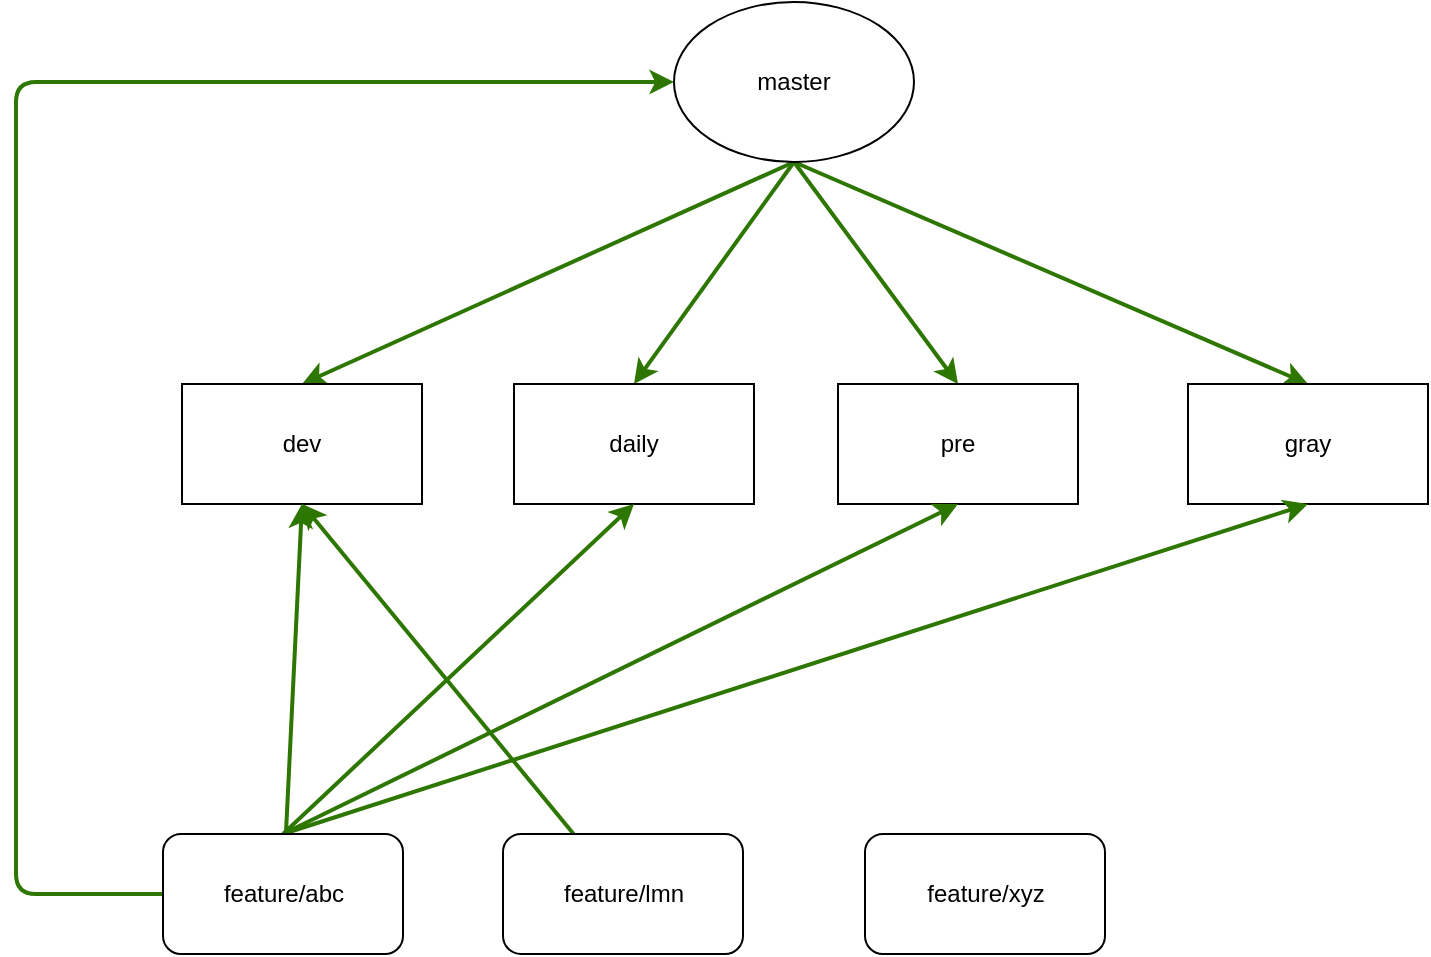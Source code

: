<mxfile version="14.8.5" type="github">
  <diagram id="s3pFUjLe2eQD0npNgUDj" name="第 1 页">
    <mxGraphModel dx="865" dy="556" grid="0" gridSize="10" guides="1" tooltips="1" connect="1" arrows="1" fold="1" page="1" pageScale="1" pageWidth="827" pageHeight="1169" math="0" shadow="0">
      <root>
        <mxCell id="0" />
        <mxCell id="1" parent="0" />
        <mxCell id="ru76uHa1ws_zug5KNI6n-6" style="rounded=0;orthogonalLoop=1;jettySize=auto;html=1;entryX=0.5;entryY=0;entryDx=0;entryDy=0;exitX=0.5;exitY=1;exitDx=0;exitDy=0;fillColor=#60a917;strokeColor=#2D7600;strokeWidth=2;" edge="1" parent="1" source="ru76uHa1ws_zug5KNI6n-1" target="ru76uHa1ws_zug5KNI6n-2">
          <mxGeometry relative="1" as="geometry" />
        </mxCell>
        <mxCell id="ru76uHa1ws_zug5KNI6n-7" style="edgeStyle=none;rounded=0;orthogonalLoop=1;jettySize=auto;html=1;entryX=0.5;entryY=0;entryDx=0;entryDy=0;exitX=0.5;exitY=1;exitDx=0;exitDy=0;fillColor=#60a917;strokeColor=#2D7600;strokeWidth=2;" edge="1" parent="1" source="ru76uHa1ws_zug5KNI6n-1" target="ru76uHa1ws_zug5KNI6n-3">
          <mxGeometry relative="1" as="geometry" />
        </mxCell>
        <mxCell id="ru76uHa1ws_zug5KNI6n-8" style="edgeStyle=none;rounded=0;orthogonalLoop=1;jettySize=auto;html=1;entryX=0.5;entryY=0;entryDx=0;entryDy=0;exitX=0.5;exitY=1;exitDx=0;exitDy=0;fillColor=#60a917;strokeColor=#2D7600;strokeWidth=2;" edge="1" parent="1" source="ru76uHa1ws_zug5KNI6n-1" target="ru76uHa1ws_zug5KNI6n-4">
          <mxGeometry relative="1" as="geometry" />
        </mxCell>
        <mxCell id="ru76uHa1ws_zug5KNI6n-9" style="edgeStyle=none;rounded=1;orthogonalLoop=1;jettySize=auto;html=1;entryX=0.5;entryY=0;entryDx=0;entryDy=0;exitX=0.5;exitY=1;exitDx=0;exitDy=0;fillColor=#60a917;strokeColor=#2D7600;strokeWidth=2;" edge="1" parent="1" source="ru76uHa1ws_zug5KNI6n-1" target="ru76uHa1ws_zug5KNI6n-5">
          <mxGeometry relative="1" as="geometry" />
        </mxCell>
        <mxCell id="ru76uHa1ws_zug5KNI6n-1" value="master" style="ellipse;whiteSpace=wrap;html=1;" vertex="1" parent="1">
          <mxGeometry x="363" y="185" width="120" height="80" as="geometry" />
        </mxCell>
        <mxCell id="ru76uHa1ws_zug5KNI6n-2" value="dev" style="rounded=0;whiteSpace=wrap;html=1;" vertex="1" parent="1">
          <mxGeometry x="117" y="376" width="120" height="60" as="geometry" />
        </mxCell>
        <mxCell id="ru76uHa1ws_zug5KNI6n-3" value="daily" style="rounded=0;whiteSpace=wrap;html=1;" vertex="1" parent="1">
          <mxGeometry x="283" y="376" width="120" height="60" as="geometry" />
        </mxCell>
        <mxCell id="ru76uHa1ws_zug5KNI6n-4" value="pre" style="rounded=0;whiteSpace=wrap;html=1;" vertex="1" parent="1">
          <mxGeometry x="445" y="376" width="120" height="60" as="geometry" />
        </mxCell>
        <mxCell id="ru76uHa1ws_zug5KNI6n-5" value="gray" style="rounded=0;whiteSpace=wrap;html=1;" vertex="1" parent="1">
          <mxGeometry x="620" y="376" width="120" height="60" as="geometry" />
        </mxCell>
        <mxCell id="ru76uHa1ws_zug5KNI6n-14" style="edgeStyle=none;rounded=1;orthogonalLoop=1;jettySize=auto;html=1;entryX=0.5;entryY=1;entryDx=0;entryDy=0;strokeWidth=2;fillColor=#60a917;strokeColor=#2D7600;" edge="1" parent="1" source="ru76uHa1ws_zug5KNI6n-11" target="ru76uHa1ws_zug5KNI6n-2">
          <mxGeometry relative="1" as="geometry" />
        </mxCell>
        <mxCell id="ru76uHa1ws_zug5KNI6n-15" style="edgeStyle=none;rounded=1;orthogonalLoop=1;jettySize=auto;html=1;entryX=0.5;entryY=1;entryDx=0;entryDy=0;strokeWidth=2;exitX=0.5;exitY=0;exitDx=0;exitDy=0;fillColor=#60a917;strokeColor=#2D7600;" edge="1" parent="1" source="ru76uHa1ws_zug5KNI6n-11" target="ru76uHa1ws_zug5KNI6n-3">
          <mxGeometry relative="1" as="geometry" />
        </mxCell>
        <mxCell id="ru76uHa1ws_zug5KNI6n-16" style="edgeStyle=none;rounded=1;orthogonalLoop=1;jettySize=auto;html=1;entryX=0.5;entryY=1;entryDx=0;entryDy=0;strokeWidth=2;exitX=0.5;exitY=0;exitDx=0;exitDy=0;fillColor=#60a917;strokeColor=#2D7600;" edge="1" parent="1" source="ru76uHa1ws_zug5KNI6n-11" target="ru76uHa1ws_zug5KNI6n-4">
          <mxGeometry relative="1" as="geometry" />
        </mxCell>
        <mxCell id="ru76uHa1ws_zug5KNI6n-18" style="edgeStyle=none;rounded=1;orthogonalLoop=1;jettySize=auto;html=1;entryX=0.5;entryY=1;entryDx=0;entryDy=0;strokeWidth=2;exitX=0.5;exitY=0;exitDx=0;exitDy=0;fillColor=#60a917;strokeColor=#2D7600;" edge="1" parent="1" source="ru76uHa1ws_zug5KNI6n-11" target="ru76uHa1ws_zug5KNI6n-5">
          <mxGeometry relative="1" as="geometry" />
        </mxCell>
        <mxCell id="ru76uHa1ws_zug5KNI6n-19" style="edgeStyle=orthogonalEdgeStyle;rounded=1;orthogonalLoop=1;jettySize=auto;html=1;entryX=0;entryY=0.5;entryDx=0;entryDy=0;strokeWidth=2;fillColor=#60a917;strokeColor=#2D7600;" edge="1" parent="1" source="ru76uHa1ws_zug5KNI6n-11" target="ru76uHa1ws_zug5KNI6n-1">
          <mxGeometry relative="1" as="geometry">
            <Array as="points">
              <mxPoint x="34" y="631" />
              <mxPoint x="34" y="225" />
            </Array>
          </mxGeometry>
        </mxCell>
        <mxCell id="ru76uHa1ws_zug5KNI6n-11" value="feature/abc" style="rounded=1;whiteSpace=wrap;html=1;" vertex="1" parent="1">
          <mxGeometry x="107.5" y="601" width="120" height="60" as="geometry" />
        </mxCell>
        <mxCell id="ru76uHa1ws_zug5KNI6n-17" style="edgeStyle=none;rounded=1;orthogonalLoop=1;jettySize=auto;html=1;entryX=0.5;entryY=1;entryDx=0;entryDy=0;strokeWidth=2;fillColor=#60a917;strokeColor=#2D7600;" edge="1" parent="1" source="ru76uHa1ws_zug5KNI6n-12" target="ru76uHa1ws_zug5KNI6n-2">
          <mxGeometry relative="1" as="geometry" />
        </mxCell>
        <mxCell id="ru76uHa1ws_zug5KNI6n-12" value="feature/lmn" style="rounded=1;whiteSpace=wrap;html=1;" vertex="1" parent="1">
          <mxGeometry x="277.5" y="601" width="120" height="60" as="geometry" />
        </mxCell>
        <mxCell id="ru76uHa1ws_zug5KNI6n-13" value="feature/xyz" style="rounded=1;whiteSpace=wrap;html=1;" vertex="1" parent="1">
          <mxGeometry x="458.5" y="601" width="120" height="60" as="geometry" />
        </mxCell>
      </root>
    </mxGraphModel>
  </diagram>
</mxfile>
